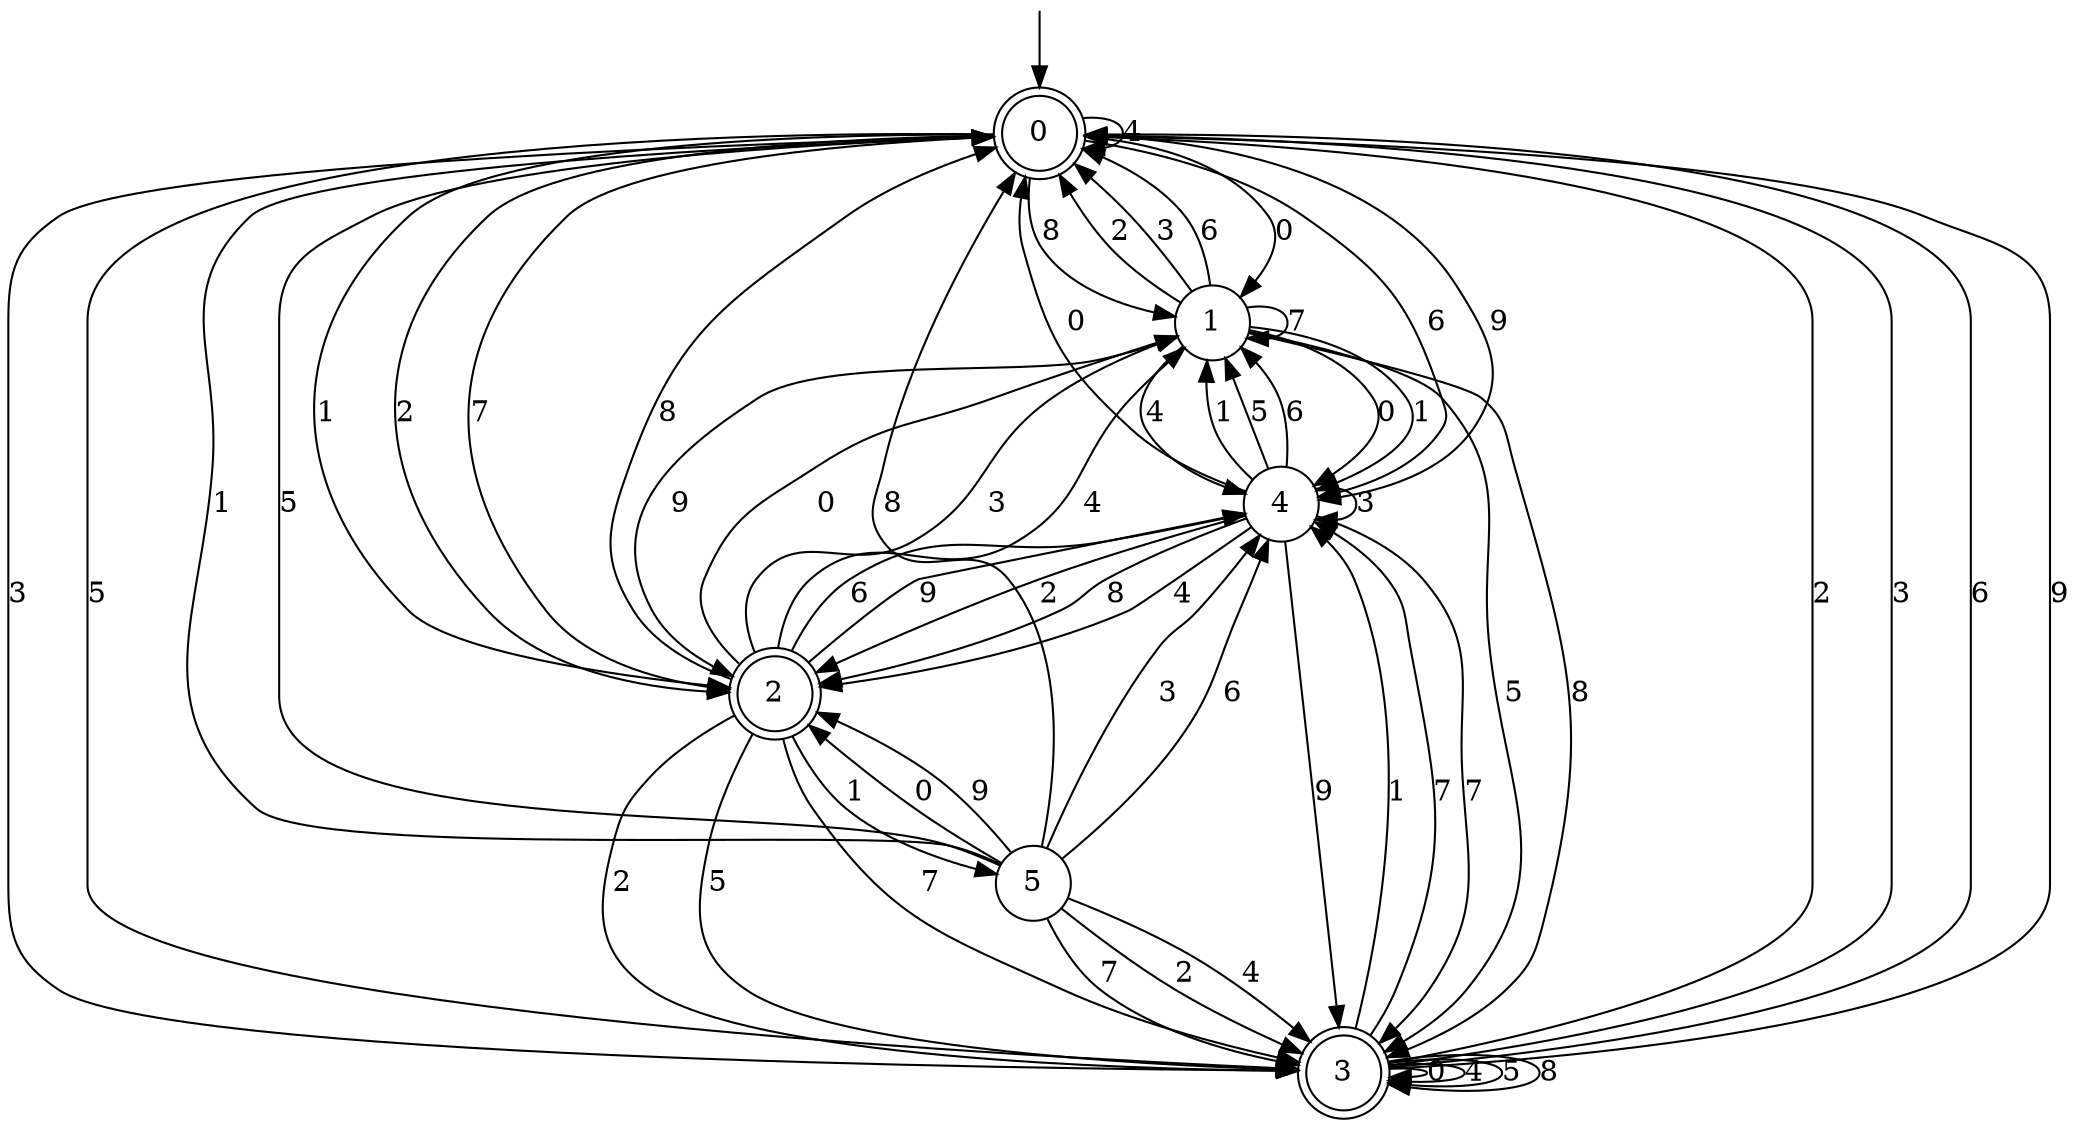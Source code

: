 digraph g {

	s0 [shape="doublecircle" label="0"];
	s1 [shape="circle" label="1"];
	s2 [shape="doublecircle" label="2"];
	s3 [shape="doublecircle" label="3"];
	s4 [shape="circle" label="4"];
	s5 [shape="circle" label="5"];
	s0 -> s1 [label="0"];
	s0 -> s2 [label="1"];
	s0 -> s2 [label="2"];
	s0 -> s3 [label="3"];
	s0 -> s0 [label="4"];
	s0 -> s3 [label="5"];
	s0 -> s4 [label="6"];
	s0 -> s2 [label="7"];
	s0 -> s1 [label="8"];
	s0 -> s4 [label="9"];
	s1 -> s4 [label="0"];
	s1 -> s4 [label="1"];
	s1 -> s0 [label="2"];
	s1 -> s0 [label="3"];
	s1 -> s4 [label="4"];
	s1 -> s3 [label="5"];
	s1 -> s0 [label="6"];
	s1 -> s1 [label="7"];
	s1 -> s3 [label="8"];
	s1 -> s2 [label="9"];
	s2 -> s1 [label="0"];
	s2 -> s5 [label="1"];
	s2 -> s3 [label="2"];
	s2 -> s1 [label="3"];
	s2 -> s1 [label="4"];
	s2 -> s3 [label="5"];
	s2 -> s4 [label="6"];
	s2 -> s3 [label="7"];
	s2 -> s0 [label="8"];
	s2 -> s4 [label="9"];
	s3 -> s3 [label="0"];
	s3 -> s4 [label="1"];
	s3 -> s0 [label="2"];
	s3 -> s0 [label="3"];
	s3 -> s3 [label="4"];
	s3 -> s3 [label="5"];
	s3 -> s0 [label="6"];
	s3 -> s4 [label="7"];
	s3 -> s3 [label="8"];
	s3 -> s0 [label="9"];
	s4 -> s0 [label="0"];
	s4 -> s1 [label="1"];
	s4 -> s2 [label="2"];
	s4 -> s4 [label="3"];
	s4 -> s2 [label="4"];
	s4 -> s1 [label="5"];
	s4 -> s1 [label="6"];
	s4 -> s3 [label="7"];
	s4 -> s2 [label="8"];
	s4 -> s3 [label="9"];
	s5 -> s2 [label="0"];
	s5 -> s0 [label="1"];
	s5 -> s3 [label="2"];
	s5 -> s4 [label="3"];
	s5 -> s3 [label="4"];
	s5 -> s0 [label="5"];
	s5 -> s4 [label="6"];
	s5 -> s3 [label="7"];
	s5 -> s0 [label="8"];
	s5 -> s2 [label="9"];

__start0 [label="" shape="none" width="0" height="0"];
__start0 -> s0;

}
